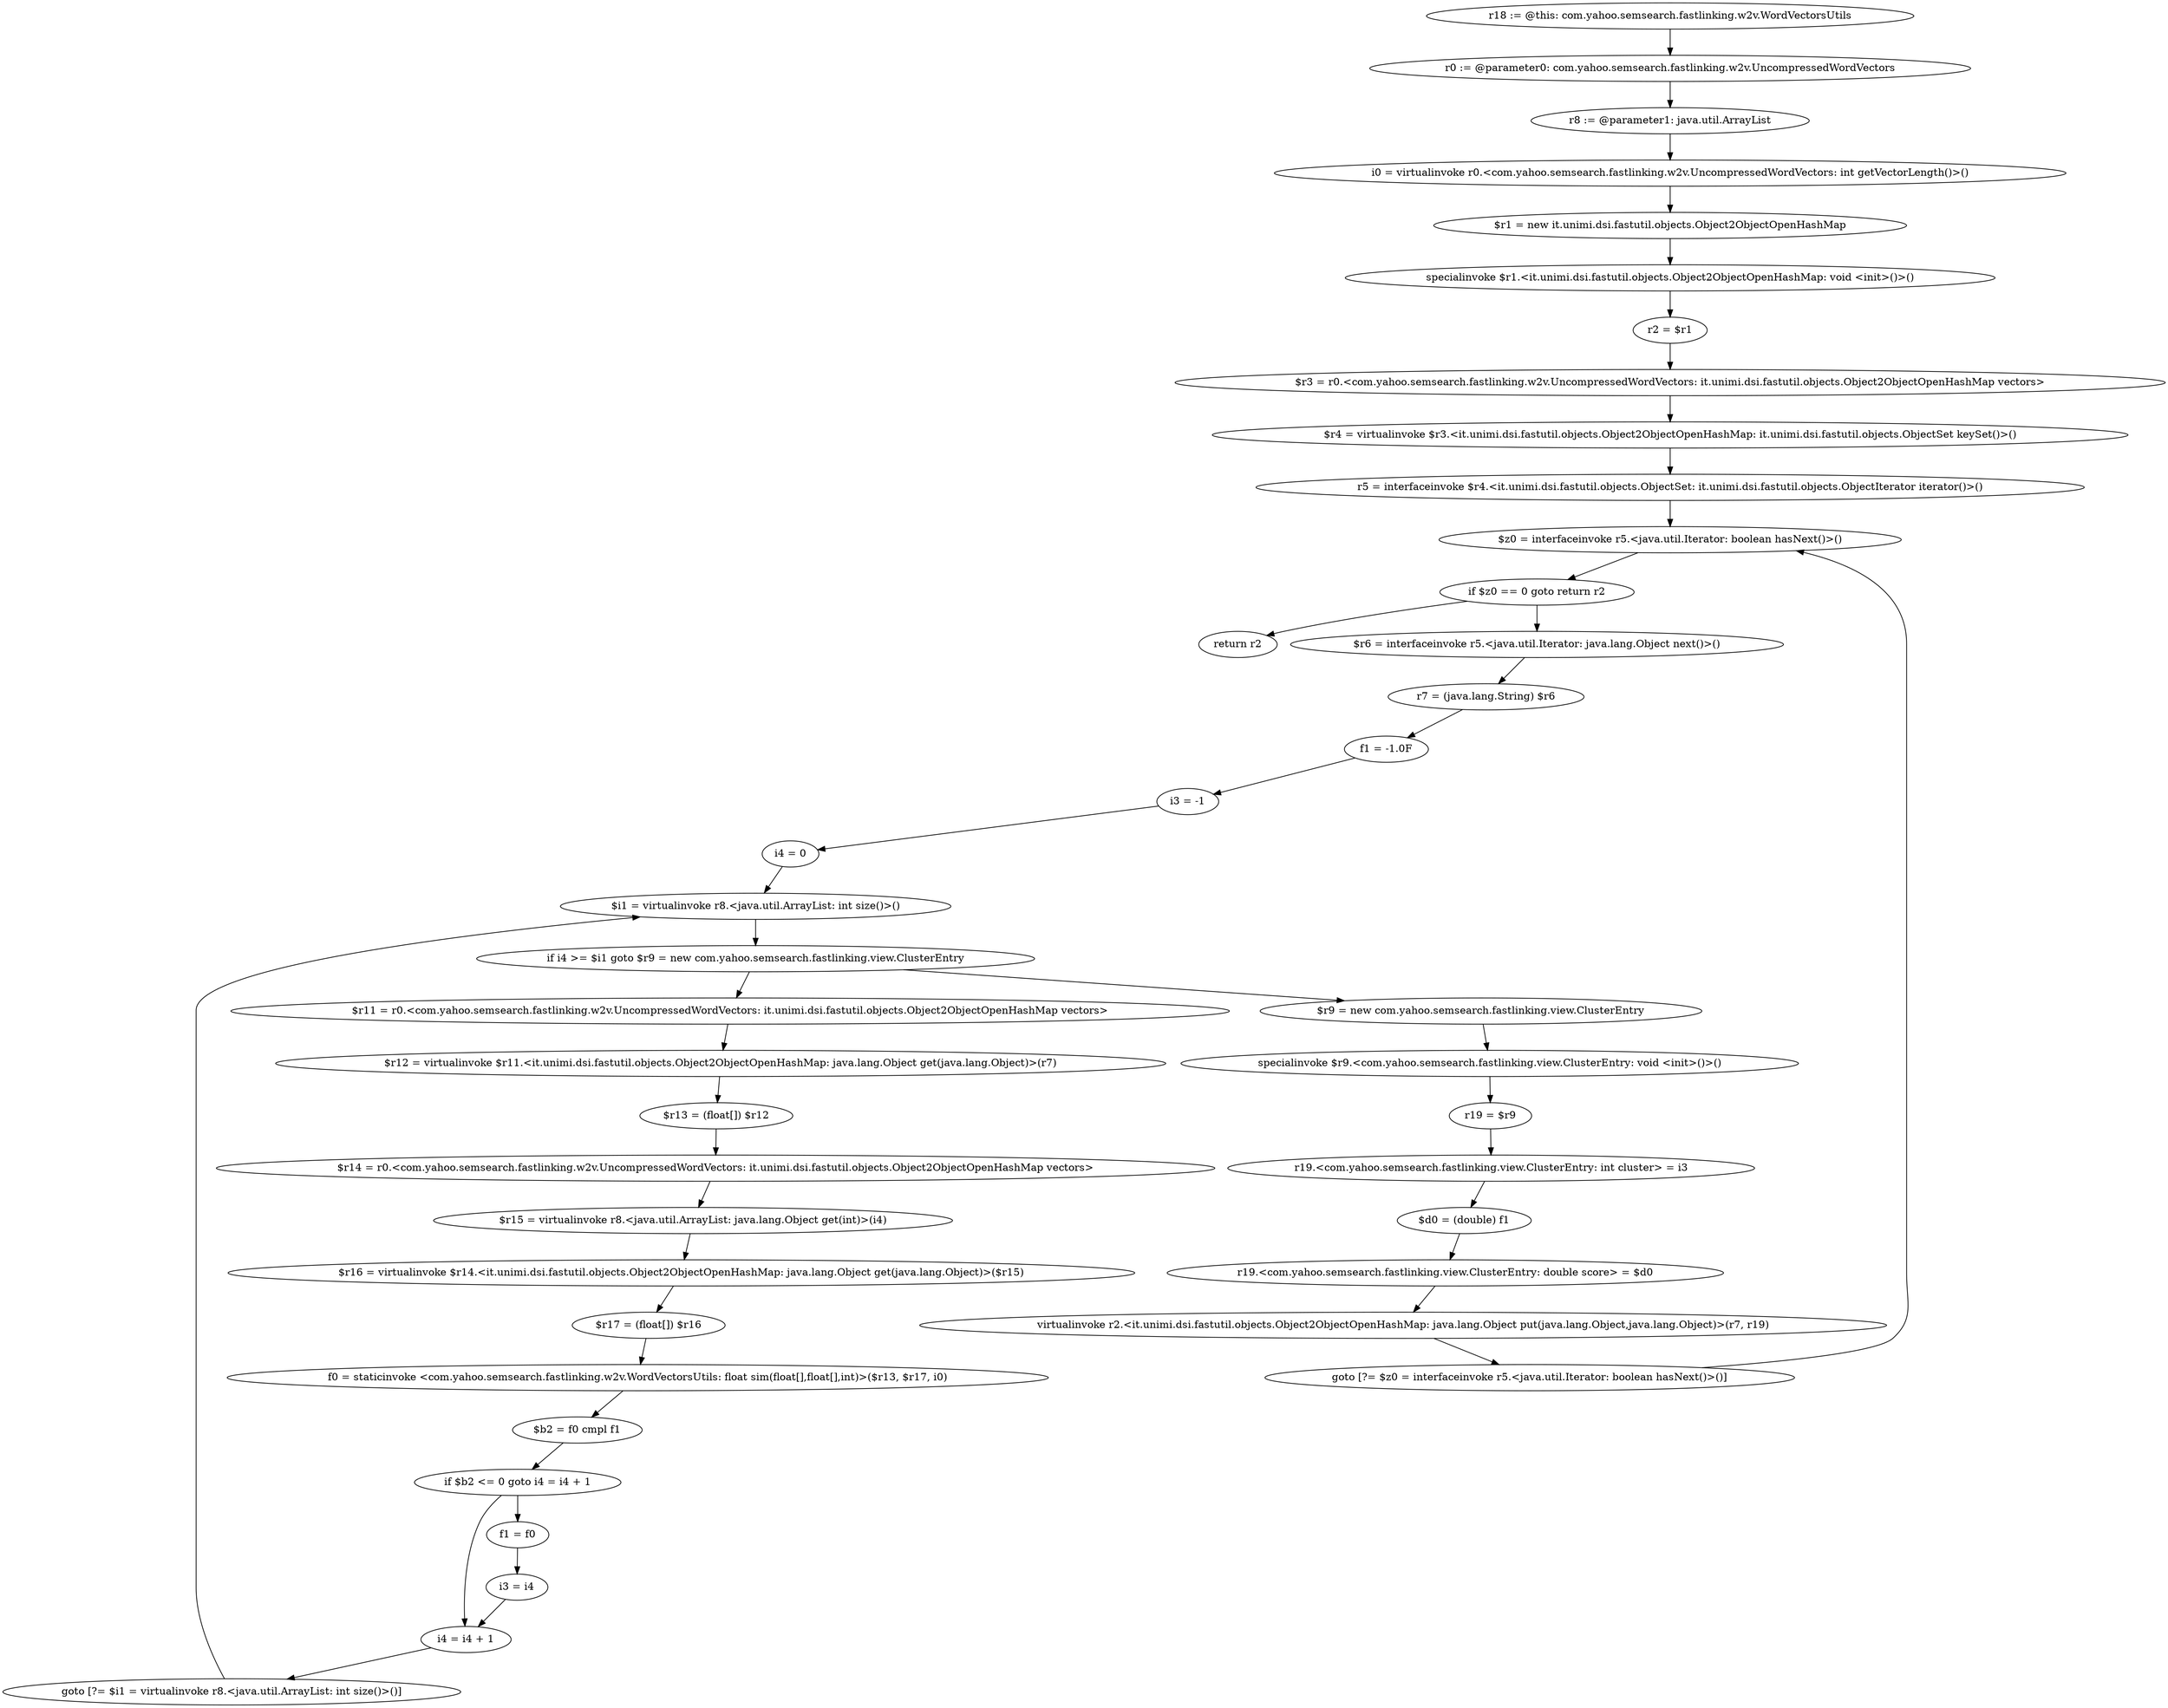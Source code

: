 digraph "unitGraph" {
    "r18 := @this: com.yahoo.semsearch.fastlinking.w2v.WordVectorsUtils"
    "r0 := @parameter0: com.yahoo.semsearch.fastlinking.w2v.UncompressedWordVectors"
    "r8 := @parameter1: java.util.ArrayList"
    "i0 = virtualinvoke r0.<com.yahoo.semsearch.fastlinking.w2v.UncompressedWordVectors: int getVectorLength()>()"
    "$r1 = new it.unimi.dsi.fastutil.objects.Object2ObjectOpenHashMap"
    "specialinvoke $r1.<it.unimi.dsi.fastutil.objects.Object2ObjectOpenHashMap: void <init>()>()"
    "r2 = $r1"
    "$r3 = r0.<com.yahoo.semsearch.fastlinking.w2v.UncompressedWordVectors: it.unimi.dsi.fastutil.objects.Object2ObjectOpenHashMap vectors>"
    "$r4 = virtualinvoke $r3.<it.unimi.dsi.fastutil.objects.Object2ObjectOpenHashMap: it.unimi.dsi.fastutil.objects.ObjectSet keySet()>()"
    "r5 = interfaceinvoke $r4.<it.unimi.dsi.fastutil.objects.ObjectSet: it.unimi.dsi.fastutil.objects.ObjectIterator iterator()>()"
    "$z0 = interfaceinvoke r5.<java.util.Iterator: boolean hasNext()>()"
    "if $z0 == 0 goto return r2"
    "$r6 = interfaceinvoke r5.<java.util.Iterator: java.lang.Object next()>()"
    "r7 = (java.lang.String) $r6"
    "f1 = -1.0F"
    "i3 = -1"
    "i4 = 0"
    "$i1 = virtualinvoke r8.<java.util.ArrayList: int size()>()"
    "if i4 >= $i1 goto $r9 = new com.yahoo.semsearch.fastlinking.view.ClusterEntry"
    "$r11 = r0.<com.yahoo.semsearch.fastlinking.w2v.UncompressedWordVectors: it.unimi.dsi.fastutil.objects.Object2ObjectOpenHashMap vectors>"
    "$r12 = virtualinvoke $r11.<it.unimi.dsi.fastutil.objects.Object2ObjectOpenHashMap: java.lang.Object get(java.lang.Object)>(r7)"
    "$r13 = (float[]) $r12"
    "$r14 = r0.<com.yahoo.semsearch.fastlinking.w2v.UncompressedWordVectors: it.unimi.dsi.fastutil.objects.Object2ObjectOpenHashMap vectors>"
    "$r15 = virtualinvoke r8.<java.util.ArrayList: java.lang.Object get(int)>(i4)"
    "$r16 = virtualinvoke $r14.<it.unimi.dsi.fastutil.objects.Object2ObjectOpenHashMap: java.lang.Object get(java.lang.Object)>($r15)"
    "$r17 = (float[]) $r16"
    "f0 = staticinvoke <com.yahoo.semsearch.fastlinking.w2v.WordVectorsUtils: float sim(float[],float[],int)>($r13, $r17, i0)"
    "$b2 = f0 cmpl f1"
    "if $b2 <= 0 goto i4 = i4 + 1"
    "f1 = f0"
    "i3 = i4"
    "i4 = i4 + 1"
    "goto [?= $i1 = virtualinvoke r8.<java.util.ArrayList: int size()>()]"
    "$r9 = new com.yahoo.semsearch.fastlinking.view.ClusterEntry"
    "specialinvoke $r9.<com.yahoo.semsearch.fastlinking.view.ClusterEntry: void <init>()>()"
    "r19 = $r9"
    "r19.<com.yahoo.semsearch.fastlinking.view.ClusterEntry: int cluster> = i3"
    "$d0 = (double) f1"
    "r19.<com.yahoo.semsearch.fastlinking.view.ClusterEntry: double score> = $d0"
    "virtualinvoke r2.<it.unimi.dsi.fastutil.objects.Object2ObjectOpenHashMap: java.lang.Object put(java.lang.Object,java.lang.Object)>(r7, r19)"
    "goto [?= $z0 = interfaceinvoke r5.<java.util.Iterator: boolean hasNext()>()]"
    "return r2"
    "r18 := @this: com.yahoo.semsearch.fastlinking.w2v.WordVectorsUtils"->"r0 := @parameter0: com.yahoo.semsearch.fastlinking.w2v.UncompressedWordVectors";
    "r0 := @parameter0: com.yahoo.semsearch.fastlinking.w2v.UncompressedWordVectors"->"r8 := @parameter1: java.util.ArrayList";
    "r8 := @parameter1: java.util.ArrayList"->"i0 = virtualinvoke r0.<com.yahoo.semsearch.fastlinking.w2v.UncompressedWordVectors: int getVectorLength()>()";
    "i0 = virtualinvoke r0.<com.yahoo.semsearch.fastlinking.w2v.UncompressedWordVectors: int getVectorLength()>()"->"$r1 = new it.unimi.dsi.fastutil.objects.Object2ObjectOpenHashMap";
    "$r1 = new it.unimi.dsi.fastutil.objects.Object2ObjectOpenHashMap"->"specialinvoke $r1.<it.unimi.dsi.fastutil.objects.Object2ObjectOpenHashMap: void <init>()>()";
    "specialinvoke $r1.<it.unimi.dsi.fastutil.objects.Object2ObjectOpenHashMap: void <init>()>()"->"r2 = $r1";
    "r2 = $r1"->"$r3 = r0.<com.yahoo.semsearch.fastlinking.w2v.UncompressedWordVectors: it.unimi.dsi.fastutil.objects.Object2ObjectOpenHashMap vectors>";
    "$r3 = r0.<com.yahoo.semsearch.fastlinking.w2v.UncompressedWordVectors: it.unimi.dsi.fastutil.objects.Object2ObjectOpenHashMap vectors>"->"$r4 = virtualinvoke $r3.<it.unimi.dsi.fastutil.objects.Object2ObjectOpenHashMap: it.unimi.dsi.fastutil.objects.ObjectSet keySet()>()";
    "$r4 = virtualinvoke $r3.<it.unimi.dsi.fastutil.objects.Object2ObjectOpenHashMap: it.unimi.dsi.fastutil.objects.ObjectSet keySet()>()"->"r5 = interfaceinvoke $r4.<it.unimi.dsi.fastutil.objects.ObjectSet: it.unimi.dsi.fastutil.objects.ObjectIterator iterator()>()";
    "r5 = interfaceinvoke $r4.<it.unimi.dsi.fastutil.objects.ObjectSet: it.unimi.dsi.fastutil.objects.ObjectIterator iterator()>()"->"$z0 = interfaceinvoke r5.<java.util.Iterator: boolean hasNext()>()";
    "$z0 = interfaceinvoke r5.<java.util.Iterator: boolean hasNext()>()"->"if $z0 == 0 goto return r2";
    "if $z0 == 0 goto return r2"->"$r6 = interfaceinvoke r5.<java.util.Iterator: java.lang.Object next()>()";
    "if $z0 == 0 goto return r2"->"return r2";
    "$r6 = interfaceinvoke r5.<java.util.Iterator: java.lang.Object next()>()"->"r7 = (java.lang.String) $r6";
    "r7 = (java.lang.String) $r6"->"f1 = -1.0F";
    "f1 = -1.0F"->"i3 = -1";
    "i3 = -1"->"i4 = 0";
    "i4 = 0"->"$i1 = virtualinvoke r8.<java.util.ArrayList: int size()>()";
    "$i1 = virtualinvoke r8.<java.util.ArrayList: int size()>()"->"if i4 >= $i1 goto $r9 = new com.yahoo.semsearch.fastlinking.view.ClusterEntry";
    "if i4 >= $i1 goto $r9 = new com.yahoo.semsearch.fastlinking.view.ClusterEntry"->"$r11 = r0.<com.yahoo.semsearch.fastlinking.w2v.UncompressedWordVectors: it.unimi.dsi.fastutil.objects.Object2ObjectOpenHashMap vectors>";
    "if i4 >= $i1 goto $r9 = new com.yahoo.semsearch.fastlinking.view.ClusterEntry"->"$r9 = new com.yahoo.semsearch.fastlinking.view.ClusterEntry";
    "$r11 = r0.<com.yahoo.semsearch.fastlinking.w2v.UncompressedWordVectors: it.unimi.dsi.fastutil.objects.Object2ObjectOpenHashMap vectors>"->"$r12 = virtualinvoke $r11.<it.unimi.dsi.fastutil.objects.Object2ObjectOpenHashMap: java.lang.Object get(java.lang.Object)>(r7)";
    "$r12 = virtualinvoke $r11.<it.unimi.dsi.fastutil.objects.Object2ObjectOpenHashMap: java.lang.Object get(java.lang.Object)>(r7)"->"$r13 = (float[]) $r12";
    "$r13 = (float[]) $r12"->"$r14 = r0.<com.yahoo.semsearch.fastlinking.w2v.UncompressedWordVectors: it.unimi.dsi.fastutil.objects.Object2ObjectOpenHashMap vectors>";
    "$r14 = r0.<com.yahoo.semsearch.fastlinking.w2v.UncompressedWordVectors: it.unimi.dsi.fastutil.objects.Object2ObjectOpenHashMap vectors>"->"$r15 = virtualinvoke r8.<java.util.ArrayList: java.lang.Object get(int)>(i4)";
    "$r15 = virtualinvoke r8.<java.util.ArrayList: java.lang.Object get(int)>(i4)"->"$r16 = virtualinvoke $r14.<it.unimi.dsi.fastutil.objects.Object2ObjectOpenHashMap: java.lang.Object get(java.lang.Object)>($r15)";
    "$r16 = virtualinvoke $r14.<it.unimi.dsi.fastutil.objects.Object2ObjectOpenHashMap: java.lang.Object get(java.lang.Object)>($r15)"->"$r17 = (float[]) $r16";
    "$r17 = (float[]) $r16"->"f0 = staticinvoke <com.yahoo.semsearch.fastlinking.w2v.WordVectorsUtils: float sim(float[],float[],int)>($r13, $r17, i0)";
    "f0 = staticinvoke <com.yahoo.semsearch.fastlinking.w2v.WordVectorsUtils: float sim(float[],float[],int)>($r13, $r17, i0)"->"$b2 = f0 cmpl f1";
    "$b2 = f0 cmpl f1"->"if $b2 <= 0 goto i4 = i4 + 1";
    "if $b2 <= 0 goto i4 = i4 + 1"->"f1 = f0";
    "if $b2 <= 0 goto i4 = i4 + 1"->"i4 = i4 + 1";
    "f1 = f0"->"i3 = i4";
    "i3 = i4"->"i4 = i4 + 1";
    "i4 = i4 + 1"->"goto [?= $i1 = virtualinvoke r8.<java.util.ArrayList: int size()>()]";
    "goto [?= $i1 = virtualinvoke r8.<java.util.ArrayList: int size()>()]"->"$i1 = virtualinvoke r8.<java.util.ArrayList: int size()>()";
    "$r9 = new com.yahoo.semsearch.fastlinking.view.ClusterEntry"->"specialinvoke $r9.<com.yahoo.semsearch.fastlinking.view.ClusterEntry: void <init>()>()";
    "specialinvoke $r9.<com.yahoo.semsearch.fastlinking.view.ClusterEntry: void <init>()>()"->"r19 = $r9";
    "r19 = $r9"->"r19.<com.yahoo.semsearch.fastlinking.view.ClusterEntry: int cluster> = i3";
    "r19.<com.yahoo.semsearch.fastlinking.view.ClusterEntry: int cluster> = i3"->"$d0 = (double) f1";
    "$d0 = (double) f1"->"r19.<com.yahoo.semsearch.fastlinking.view.ClusterEntry: double score> = $d0";
    "r19.<com.yahoo.semsearch.fastlinking.view.ClusterEntry: double score> = $d0"->"virtualinvoke r2.<it.unimi.dsi.fastutil.objects.Object2ObjectOpenHashMap: java.lang.Object put(java.lang.Object,java.lang.Object)>(r7, r19)";
    "virtualinvoke r2.<it.unimi.dsi.fastutil.objects.Object2ObjectOpenHashMap: java.lang.Object put(java.lang.Object,java.lang.Object)>(r7, r19)"->"goto [?= $z0 = interfaceinvoke r5.<java.util.Iterator: boolean hasNext()>()]";
    "goto [?= $z0 = interfaceinvoke r5.<java.util.Iterator: boolean hasNext()>()]"->"$z0 = interfaceinvoke r5.<java.util.Iterator: boolean hasNext()>()";
}

